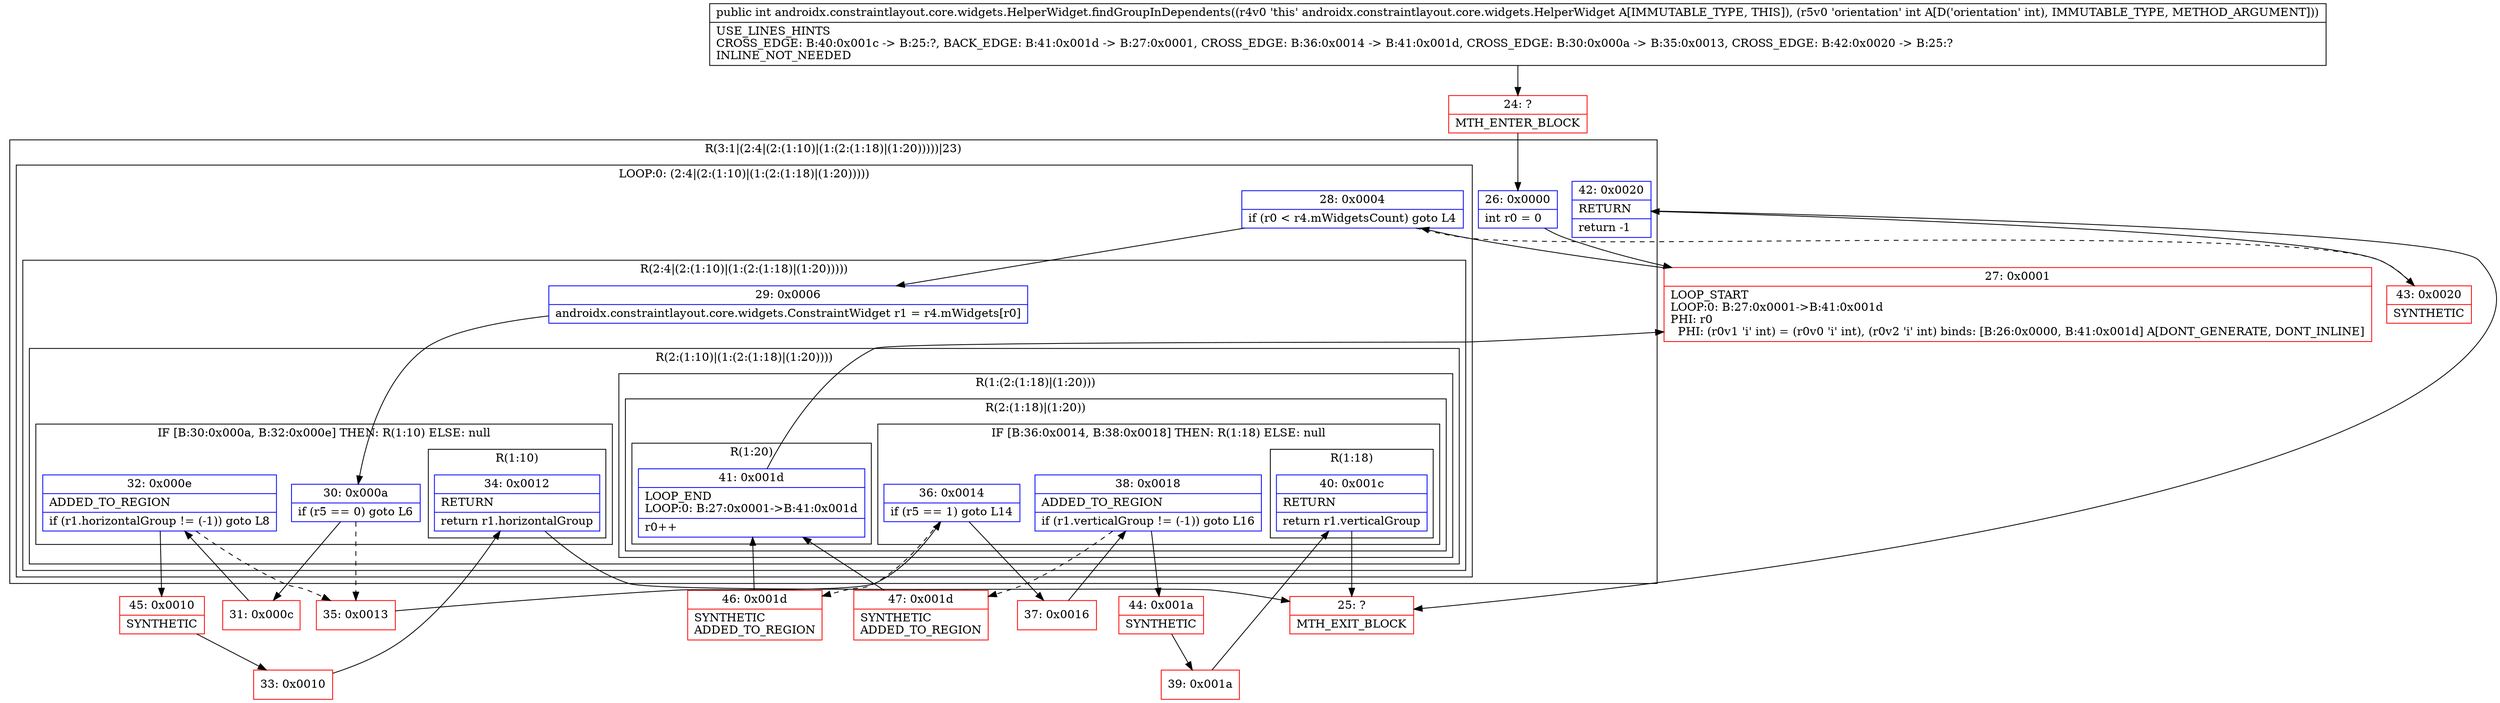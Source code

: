 digraph "CFG forandroidx.constraintlayout.core.widgets.HelperWidget.findGroupInDependents(I)I" {
subgraph cluster_Region_1003534112 {
label = "R(3:1|(2:4|(2:(1:10)|(1:(2:(1:18)|(1:20)))))|23)";
node [shape=record,color=blue];
Node_26 [shape=record,label="{26\:\ 0x0000|int r0 = 0\l}"];
subgraph cluster_LoopRegion_1730100737 {
label = "LOOP:0: (2:4|(2:(1:10)|(1:(2:(1:18)|(1:20)))))";
node [shape=record,color=blue];
Node_28 [shape=record,label="{28\:\ 0x0004|if (r0 \< r4.mWidgetsCount) goto L4\l}"];
subgraph cluster_Region_1981736160 {
label = "R(2:4|(2:(1:10)|(1:(2:(1:18)|(1:20)))))";
node [shape=record,color=blue];
Node_29 [shape=record,label="{29\:\ 0x0006|androidx.constraintlayout.core.widgets.ConstraintWidget r1 = r4.mWidgets[r0]\l}"];
subgraph cluster_Region_1065971375 {
label = "R(2:(1:10)|(1:(2:(1:18)|(1:20))))";
node [shape=record,color=blue];
subgraph cluster_IfRegion_1221145780 {
label = "IF [B:30:0x000a, B:32:0x000e] THEN: R(1:10) ELSE: null";
node [shape=record,color=blue];
Node_30 [shape=record,label="{30\:\ 0x000a|if (r5 == 0) goto L6\l}"];
Node_32 [shape=record,label="{32\:\ 0x000e|ADDED_TO_REGION\l|if (r1.horizontalGroup != (\-1)) goto L8\l}"];
subgraph cluster_Region_1454961818 {
label = "R(1:10)";
node [shape=record,color=blue];
Node_34 [shape=record,label="{34\:\ 0x0012|RETURN\l|return r1.horizontalGroup\l}"];
}
}
subgraph cluster_Region_1408878323 {
label = "R(1:(2:(1:18)|(1:20)))";
node [shape=record,color=blue];
subgraph cluster_Region_1298577974 {
label = "R(2:(1:18)|(1:20))";
node [shape=record,color=blue];
subgraph cluster_IfRegion_483867446 {
label = "IF [B:36:0x0014, B:38:0x0018] THEN: R(1:18) ELSE: null";
node [shape=record,color=blue];
Node_36 [shape=record,label="{36\:\ 0x0014|if (r5 == 1) goto L14\l}"];
Node_38 [shape=record,label="{38\:\ 0x0018|ADDED_TO_REGION\l|if (r1.verticalGroup != (\-1)) goto L16\l}"];
subgraph cluster_Region_493876648 {
label = "R(1:18)";
node [shape=record,color=blue];
Node_40 [shape=record,label="{40\:\ 0x001c|RETURN\l|return r1.verticalGroup\l}"];
}
}
subgraph cluster_Region_1734719515 {
label = "R(1:20)";
node [shape=record,color=blue];
Node_41 [shape=record,label="{41\:\ 0x001d|LOOP_END\lLOOP:0: B:27:0x0001\-\>B:41:0x001d\l|r0++\l}"];
}
}
}
}
}
}
Node_42 [shape=record,label="{42\:\ 0x0020|RETURN\l|return \-1\l}"];
}
Node_24 [shape=record,color=red,label="{24\:\ ?|MTH_ENTER_BLOCK\l}"];
Node_27 [shape=record,color=red,label="{27\:\ 0x0001|LOOP_START\lLOOP:0: B:27:0x0001\-\>B:41:0x001d\lPHI: r0 \l  PHI: (r0v1 'i' int) = (r0v0 'i' int), (r0v2 'i' int) binds: [B:26:0x0000, B:41:0x001d] A[DONT_GENERATE, DONT_INLINE]\l}"];
Node_31 [shape=record,color=red,label="{31\:\ 0x000c}"];
Node_45 [shape=record,color=red,label="{45\:\ 0x0010|SYNTHETIC\l}"];
Node_33 [shape=record,color=red,label="{33\:\ 0x0010}"];
Node_25 [shape=record,color=red,label="{25\:\ ?|MTH_EXIT_BLOCK\l}"];
Node_35 [shape=record,color=red,label="{35\:\ 0x0013}"];
Node_37 [shape=record,color=red,label="{37\:\ 0x0016}"];
Node_44 [shape=record,color=red,label="{44\:\ 0x001a|SYNTHETIC\l}"];
Node_39 [shape=record,color=red,label="{39\:\ 0x001a}"];
Node_47 [shape=record,color=red,label="{47\:\ 0x001d|SYNTHETIC\lADDED_TO_REGION\l}"];
Node_46 [shape=record,color=red,label="{46\:\ 0x001d|SYNTHETIC\lADDED_TO_REGION\l}"];
Node_43 [shape=record,color=red,label="{43\:\ 0x0020|SYNTHETIC\l}"];
MethodNode[shape=record,label="{public int androidx.constraintlayout.core.widgets.HelperWidget.findGroupInDependents((r4v0 'this' androidx.constraintlayout.core.widgets.HelperWidget A[IMMUTABLE_TYPE, THIS]), (r5v0 'orientation' int A[D('orientation' int), IMMUTABLE_TYPE, METHOD_ARGUMENT]))  | USE_LINES_HINTS\lCROSS_EDGE: B:40:0x001c \-\> B:25:?, BACK_EDGE: B:41:0x001d \-\> B:27:0x0001, CROSS_EDGE: B:36:0x0014 \-\> B:41:0x001d, CROSS_EDGE: B:30:0x000a \-\> B:35:0x0013, CROSS_EDGE: B:42:0x0020 \-\> B:25:?\lINLINE_NOT_NEEDED\l}"];
MethodNode -> Node_24;Node_26 -> Node_27;
Node_28 -> Node_29;
Node_28 -> Node_43[style=dashed];
Node_29 -> Node_30;
Node_30 -> Node_31;
Node_30 -> Node_35[style=dashed];
Node_32 -> Node_35[style=dashed];
Node_32 -> Node_45;
Node_34 -> Node_25;
Node_36 -> Node_37;
Node_36 -> Node_46[style=dashed];
Node_38 -> Node_44;
Node_38 -> Node_47[style=dashed];
Node_40 -> Node_25;
Node_41 -> Node_27;
Node_42 -> Node_25;
Node_24 -> Node_26;
Node_27 -> Node_28;
Node_31 -> Node_32;
Node_45 -> Node_33;
Node_33 -> Node_34;
Node_35 -> Node_36;
Node_37 -> Node_38;
Node_44 -> Node_39;
Node_39 -> Node_40;
Node_47 -> Node_41;
Node_46 -> Node_41;
Node_43 -> Node_42;
}

